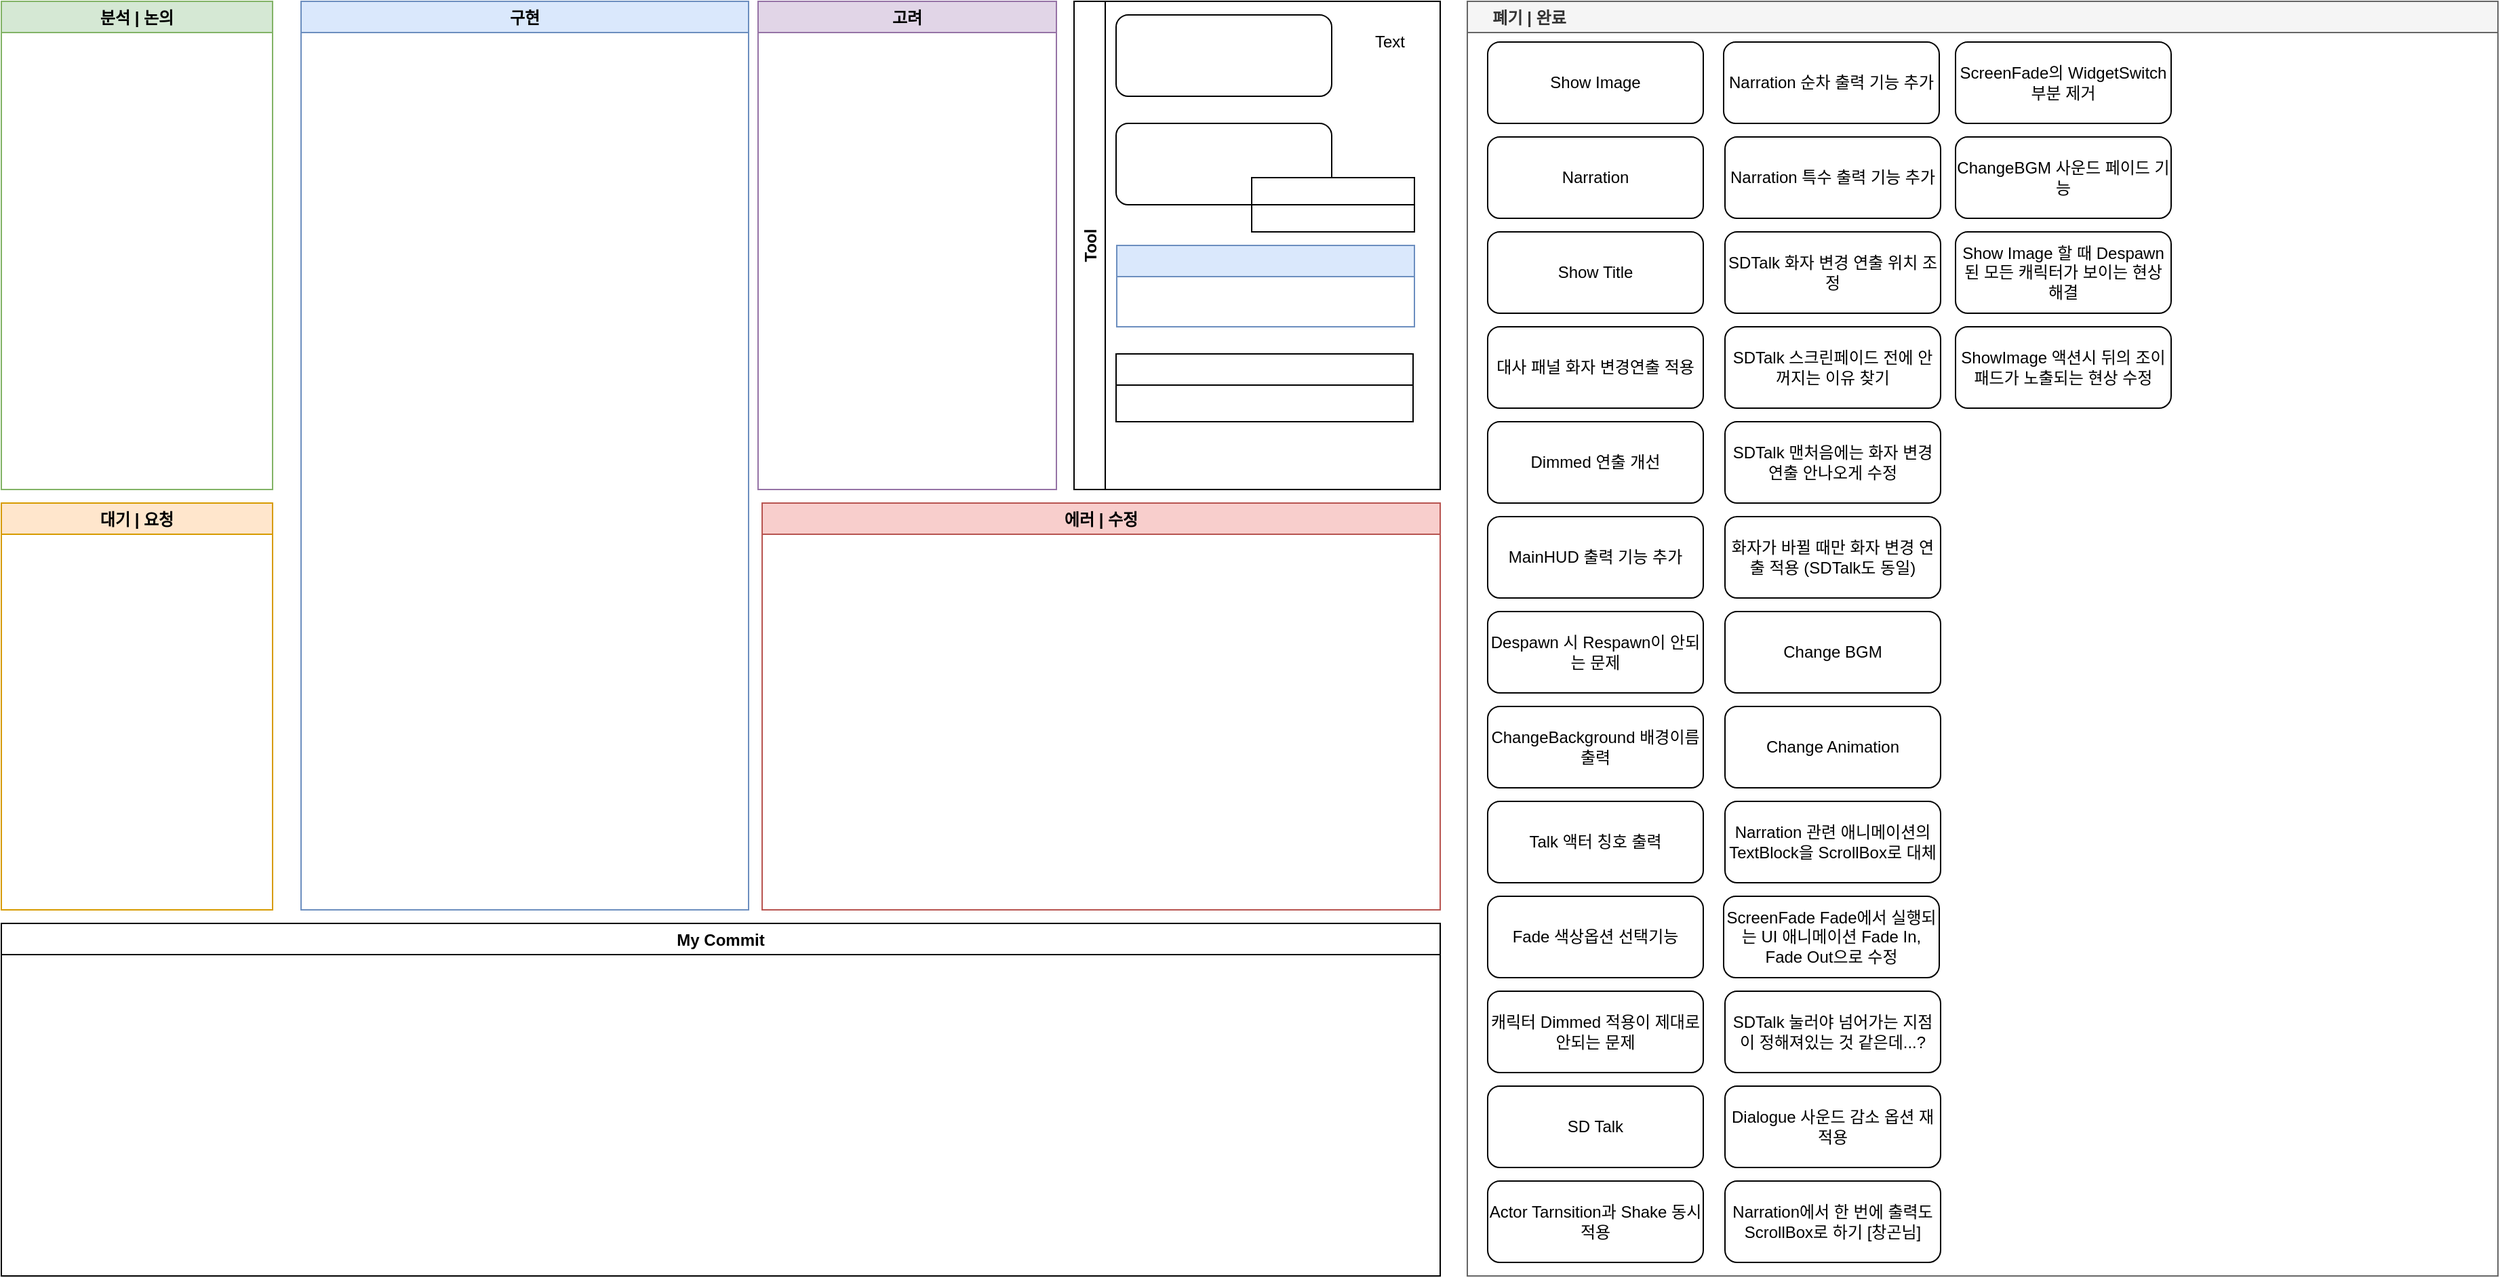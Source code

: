 <mxfile version="15.7.0" type="github">
  <diagram id="sQ8EXhfYu_Z4RW1TYD9f" name="Page-1">
    <mxGraphModel dx="1422" dy="762" grid="1" gridSize="10" guides="1" tooltips="1" connect="1" arrows="1" fold="1" page="1" pageScale="1" pageWidth="827" pageHeight="1169" math="0" shadow="0">
      <root>
        <mxCell id="0" />
        <mxCell id="1" parent="0" />
        <mxCell id="wOnGFkAYj0Utu0_wV-MN-16" value="구현" style="swimlane;fillColor=#dae8fc;strokeColor=#6c8ebf;" parent="1" vertex="1">
          <mxGeometry x="270" y="50" width="330" height="670" as="geometry" />
        </mxCell>
        <mxCell id="wOnGFkAYj0Utu0_wV-MN-17" value="분석 | 논의" style="swimlane;strokeColor=#82b366;fillColor=#D5E8D4;" parent="1" vertex="1">
          <mxGeometry x="49" y="50" width="200" height="360" as="geometry" />
        </mxCell>
        <mxCell id="wOnGFkAYj0Utu0_wV-MN-18" value="고려" style="swimlane;fillColor=#e1d5e7;strokeColor=#9673a6;" parent="1" vertex="1">
          <mxGeometry x="607" y="50" width="220" height="360" as="geometry" />
        </mxCell>
        <mxCell id="MTrl5ynQiznJmTlUDSWs-4" value="대기 | 요청" style="swimlane;strokeColor=#d79b00;fillColor=#ffe6cc;" parent="1" vertex="1">
          <mxGeometry x="49" y="420" width="200" height="300" as="geometry" />
        </mxCell>
        <mxCell id="9A0mLHsorhuxDrabdEOj-9" value="에러 | 수정" style="swimlane;fillColor=#f8cecc;strokeColor=#b85450;" parent="1" vertex="1">
          <mxGeometry x="610" y="420" width="500" height="300" as="geometry" />
        </mxCell>
        <mxCell id="hDPYIisuoytdxOGGVnbc-3" value="     폐기 | 완료" style="swimlane;strokeColor=#666666;fillColor=#f5f5f5;fontColor=#333333;align=left;" parent="1" vertex="1">
          <mxGeometry x="1130" y="50" width="760" height="940" as="geometry" />
        </mxCell>
        <mxCell id="oOCu8RneQVGR8Xrj8QCr-1" value="Show Image" style="rounded=1;whiteSpace=wrap;html=1;" parent="hDPYIisuoytdxOGGVnbc-3" vertex="1">
          <mxGeometry x="15" y="30" width="159" height="60" as="geometry" />
        </mxCell>
        <mxCell id="05mQRoWf28WKslGJqCaU-1" value="Narration" style="rounded=1;whiteSpace=wrap;html=1;" parent="hDPYIisuoytdxOGGVnbc-3" vertex="1">
          <mxGeometry x="15" y="100" width="159" height="60" as="geometry" />
        </mxCell>
        <mxCell id="6ZjYbtyTEZWODxd-v2go-1" value="Show Title" style="rounded=1;whiteSpace=wrap;html=1;" parent="hDPYIisuoytdxOGGVnbc-3" vertex="1">
          <mxGeometry x="15" y="170" width="159" height="60" as="geometry" />
        </mxCell>
        <mxCell id="WOiixjcaWau5qx4NUVO9-6" value="대사 패널 화자 변경연출 적용" style="rounded=1;whiteSpace=wrap;html=1;" parent="hDPYIisuoytdxOGGVnbc-3" vertex="1">
          <mxGeometry x="15" y="240" width="159" height="60" as="geometry" />
        </mxCell>
        <mxCell id="WOiixjcaWau5qx4NUVO9-9" value="Dimmed 연출 개선" style="rounded=1;whiteSpace=wrap;html=1;fillColor=default;strokeColor=default;fontColor=default;" parent="hDPYIisuoytdxOGGVnbc-3" vertex="1">
          <mxGeometry x="15" y="310" width="159" height="60" as="geometry" />
        </mxCell>
        <mxCell id="xAuZRR-7beqnKGWXu1d4-1" value="MainHUD 출력 기능 추가" style="rounded=1;whiteSpace=wrap;html=1;" parent="hDPYIisuoytdxOGGVnbc-3" vertex="1">
          <mxGeometry x="15" y="380" width="159" height="60" as="geometry" />
        </mxCell>
        <mxCell id="WOiixjcaWau5qx4NUVO9-2" value="Despawn 시 Respawn이 안되는 문제" style="rounded=1;whiteSpace=wrap;html=1;" parent="hDPYIisuoytdxOGGVnbc-3" vertex="1">
          <mxGeometry x="15" y="450" width="159" height="60" as="geometry" />
        </mxCell>
        <mxCell id="WOiixjcaWau5qx4NUVO9-4" value="ChangeBackground 배경이름 출력" style="rounded=1;whiteSpace=wrap;html=1;" parent="hDPYIisuoytdxOGGVnbc-3" vertex="1">
          <mxGeometry x="15" y="520" width="159" height="60" as="geometry" />
        </mxCell>
        <mxCell id="WOiixjcaWau5qx4NUVO9-10" value="Talk 액터 칭호 출력" style="rounded=1;whiteSpace=wrap;html=1;" parent="hDPYIisuoytdxOGGVnbc-3" vertex="1">
          <mxGeometry x="15" y="590" width="159" height="60" as="geometry" />
        </mxCell>
        <mxCell id="WOiixjcaWau5qx4NUVO9-5" value="Fade 색상옵션 선택기능" style="rounded=1;whiteSpace=wrap;html=1;" parent="hDPYIisuoytdxOGGVnbc-3" vertex="1">
          <mxGeometry x="15" y="660" width="159" height="60" as="geometry" />
        </mxCell>
        <mxCell id="WOiixjcaWau5qx4NUVO9-3" value="캐릭터 Dimmed 적용이 제대로 안되는 문제" style="rounded=1;whiteSpace=wrap;html=1;" parent="hDPYIisuoytdxOGGVnbc-3" vertex="1">
          <mxGeometry x="15" y="730" width="159" height="60" as="geometry" />
        </mxCell>
        <mxCell id="6ZjYbtyTEZWODxd-v2go-2" value="SD Talk" style="rounded=1;whiteSpace=wrap;html=1;" parent="hDPYIisuoytdxOGGVnbc-3" vertex="1">
          <mxGeometry x="15" y="800" width="159" height="60" as="geometry" />
        </mxCell>
        <mxCell id="WOiixjcaWau5qx4NUVO9-8" value="Actor Tarnsition과 Shake 동시적용" style="rounded=1;whiteSpace=wrap;html=1;" parent="hDPYIisuoytdxOGGVnbc-3" vertex="1">
          <mxGeometry x="15" y="870" width="159" height="60" as="geometry" />
        </mxCell>
        <mxCell id="ges_LAsTjSap_fU4gP7o-1" value="Narration 순차 출력 기능 추가" style="rounded=1;whiteSpace=wrap;html=1;" parent="hDPYIisuoytdxOGGVnbc-3" vertex="1">
          <mxGeometry x="189" y="30" width="159" height="60" as="geometry" />
        </mxCell>
        <mxCell id="ges_LAsTjSap_fU4gP7o-2" value="Narration 특수 출력 기능 추가" style="rounded=1;whiteSpace=wrap;html=1;" parent="hDPYIisuoytdxOGGVnbc-3" vertex="1">
          <mxGeometry x="190" y="100" width="159" height="60" as="geometry" />
        </mxCell>
        <mxCell id="hKP9neJqCWNwOJkLDUDI-4" value="SDTalk 화자 변경 연출 위치 조정" style="rounded=1;whiteSpace=wrap;html=1;" parent="hDPYIisuoytdxOGGVnbc-3" vertex="1">
          <mxGeometry x="190" y="170" width="159" height="60" as="geometry" />
        </mxCell>
        <mxCell id="K7y9alWfTLHeHLA31MiW-2" value="SDTalk 스크린페이드 전에 안꺼지는 이유 찾기" style="rounded=1;whiteSpace=wrap;html=1;" parent="hDPYIisuoytdxOGGVnbc-3" vertex="1">
          <mxGeometry x="190" y="240" width="159" height="60" as="geometry" />
        </mxCell>
        <mxCell id="K7y9alWfTLHeHLA31MiW-1" value="SDTalk 맨처음에는 화자 변경 연출 안나오게 수정" style="rounded=1;whiteSpace=wrap;html=1;" parent="hDPYIisuoytdxOGGVnbc-3" vertex="1">
          <mxGeometry x="190" y="310" width="159" height="60" as="geometry" />
        </mxCell>
        <mxCell id="hKP9neJqCWNwOJkLDUDI-3" value="화자가 바뀔 때만 화자 변경 연출 적용 (SDTalk도 동일)" style="rounded=1;whiteSpace=wrap;html=1;" parent="hDPYIisuoytdxOGGVnbc-3" vertex="1">
          <mxGeometry x="190" y="380" width="159" height="60" as="geometry" />
        </mxCell>
        <mxCell id="SMPNWwXlYlf1QM9dwdxp-1" value="Change BGM" style="rounded=1;whiteSpace=wrap;html=1;" parent="hDPYIisuoytdxOGGVnbc-3" vertex="1">
          <mxGeometry x="190" y="450" width="159" height="60" as="geometry" />
        </mxCell>
        <mxCell id="WOiixjcaWau5qx4NUVO9-11" value="Change Animation" style="rounded=1;whiteSpace=wrap;html=1;" parent="hDPYIisuoytdxOGGVnbc-3" vertex="1">
          <mxGeometry x="190" y="520" width="159" height="60" as="geometry" />
        </mxCell>
        <mxCell id="K7y9alWfTLHeHLA31MiW-8" value="Narration 관련 애니메이션의 TextBlock을 ScrollBox로 대체" style="rounded=1;whiteSpace=wrap;html=1;" parent="hDPYIisuoytdxOGGVnbc-3" vertex="1">
          <mxGeometry x="190" y="590" width="159" height="60" as="geometry" />
        </mxCell>
        <mxCell id="K7y9alWfTLHeHLA31MiW-6" value="ScreenFade Fade에서 실행되는 UI 애니메이션 Fade In, Fade Out으로 수정" style="rounded=1;whiteSpace=wrap;html=1;" parent="hDPYIisuoytdxOGGVnbc-3" vertex="1">
          <mxGeometry x="189" y="660" width="159" height="60" as="geometry" />
        </mxCell>
        <mxCell id="hKP9neJqCWNwOJkLDUDI-1" value="SDTalk 눌러야 넘어가는 지점이 정해져있는 것 같은데...?" style="rounded=1;whiteSpace=wrap;html=1;" parent="hDPYIisuoytdxOGGVnbc-3" vertex="1">
          <mxGeometry x="190" y="730" width="159" height="60" as="geometry" />
        </mxCell>
        <mxCell id="K7y9alWfTLHeHLA31MiW-5" value="Dialogue 사운드 감소 옵션 재적용" style="rounded=1;whiteSpace=wrap;html=1;" parent="hDPYIisuoytdxOGGVnbc-3" vertex="1">
          <mxGeometry x="190" y="800" width="159" height="60" as="geometry" />
        </mxCell>
        <mxCell id="hKP9neJqCWNwOJkLDUDI-2" value="Narration에서 한 번에 출력도 ScrollBox로 하기 [창곤님]" style="rounded=1;whiteSpace=wrap;html=1;" parent="hDPYIisuoytdxOGGVnbc-3" vertex="1">
          <mxGeometry x="190" y="870" width="159" height="60" as="geometry" />
        </mxCell>
        <mxCell id="F0gXtykYgZGNa-DqujZ8-1" value="ScreenFade의 WidgetSwitch 부분 제거" style="rounded=1;whiteSpace=wrap;html=1;" parent="hDPYIisuoytdxOGGVnbc-3" vertex="1">
          <mxGeometry x="360" y="30" width="159" height="60" as="geometry" />
        </mxCell>
        <mxCell id="K7y9alWfTLHeHLA31MiW-3" value="ChangeBGM 사운드 페이드 기능" style="rounded=1;whiteSpace=wrap;html=1;" parent="hDPYIisuoytdxOGGVnbc-3" vertex="1">
          <mxGeometry x="360" y="100" width="159" height="60" as="geometry" />
        </mxCell>
        <mxCell id="A28ZXiPN0wlrUCPEaGVf-1" value="Show Image 할 때 Despawn된 모든 캐릭터가 보이는 현상 해결" style="rounded=1;whiteSpace=wrap;html=1;fillColor=default;strokeColor=default;fontColor=default;" parent="hDPYIisuoytdxOGGVnbc-3" vertex="1">
          <mxGeometry x="360" y="170" width="159" height="60" as="geometry" />
        </mxCell>
        <mxCell id="8NWg-BWWV9LjVkZvFajH-1" value="ShowImage 액션시 뒤의 조이패드가 노출되는 현상 수정" style="rounded=1;whiteSpace=wrap;html=1;fillColor=default;strokeColor=default;fontColor=default;" vertex="1" parent="hDPYIisuoytdxOGGVnbc-3">
          <mxGeometry x="360" y="240" width="159" height="60" as="geometry" />
        </mxCell>
        <mxCell id="6kkVd8V_ymKgZ0_L0vxy-3" value="My Commit" style="swimlane;" parent="1" vertex="1">
          <mxGeometry x="49" y="730" width="1061" height="260" as="geometry">
            <mxRectangle x="49" y="720" width="100" height="23" as="alternateBounds" />
          </mxGeometry>
        </mxCell>
        <mxCell id="oumLD8d3DvaTa1NXrWpt-27" value="Tool" style="swimlane;horizontal=0;" parent="1" vertex="1">
          <mxGeometry x="840" y="50" width="270" height="360" as="geometry" />
        </mxCell>
        <mxCell id="oumLD8d3DvaTa1NXrWpt-25" value="" style="rounded=1;whiteSpace=wrap;html=1;" parent="oumLD8d3DvaTa1NXrWpt-27" vertex="1">
          <mxGeometry x="31" y="10" width="159" height="60" as="geometry" />
        </mxCell>
        <mxCell id="oumLD8d3DvaTa1NXrWpt-31" value="" style="group" parent="oumLD8d3DvaTa1NXrWpt-27" vertex="1" connectable="0">
          <mxGeometry x="31" y="90" width="220" height="80" as="geometry" />
        </mxCell>
        <mxCell id="oumLD8d3DvaTa1NXrWpt-28" value="" style="rounded=1;whiteSpace=wrap;html=1;" parent="oumLD8d3DvaTa1NXrWpt-31" vertex="1">
          <mxGeometry width="159" height="60" as="geometry" />
        </mxCell>
        <mxCell id="oumLD8d3DvaTa1NXrWpt-29" value="" style="rounded=0;whiteSpace=wrap;html=1;" parent="oumLD8d3DvaTa1NXrWpt-31" vertex="1">
          <mxGeometry x="100" y="60" width="120" height="20" as="geometry" />
        </mxCell>
        <mxCell id="oumLD8d3DvaTa1NXrWpt-30" value="" style="rounded=0;whiteSpace=wrap;html=1;" parent="oumLD8d3DvaTa1NXrWpt-31" vertex="1">
          <mxGeometry x="100" y="40" width="120" height="20" as="geometry" />
        </mxCell>
        <mxCell id="oumLD8d3DvaTa1NXrWpt-32" value="" style="swimlane;fillColor=#dae8fc;strokeColor=#6c8ebf;" parent="oumLD8d3DvaTa1NXrWpt-27" vertex="1">
          <mxGeometry x="31.5" y="180" width="219.5" height="60" as="geometry" />
        </mxCell>
        <mxCell id="oumLD8d3DvaTa1NXrWpt-34" value="" style="swimlane;" parent="oumLD8d3DvaTa1NXrWpt-27" vertex="1">
          <mxGeometry x="31" y="260" width="219" height="50" as="geometry" />
        </mxCell>
        <mxCell id="Fb32EvJjGHJRLybvlaYY-3" value="Text" style="text;html=1;align=left;verticalAlign=middle;resizable=0;points=[];autosize=1;strokeColor=none;" parent="oumLD8d3DvaTa1NXrWpt-27" vertex="1">
          <mxGeometry x="220" y="20" width="40" height="20" as="geometry" />
        </mxCell>
      </root>
    </mxGraphModel>
  </diagram>
</mxfile>
